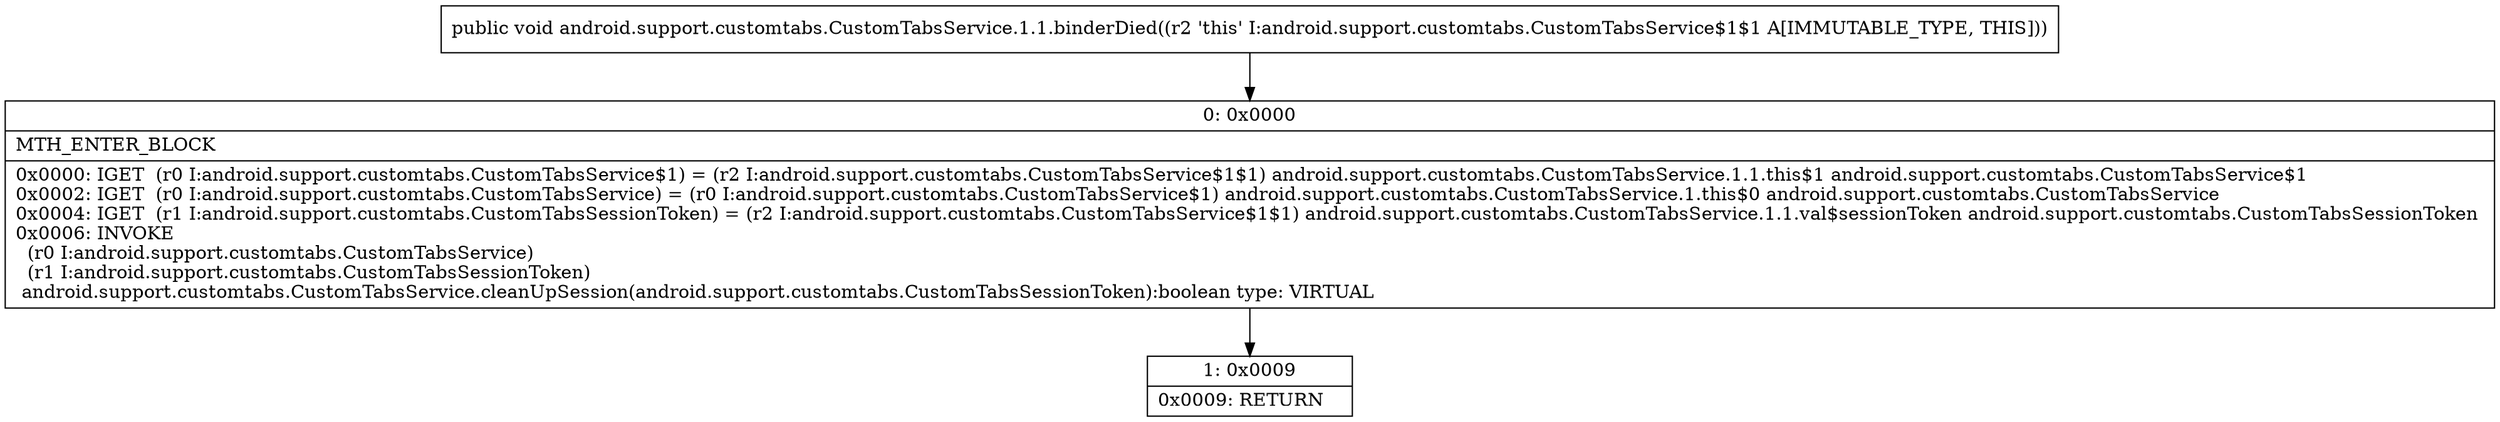 digraph "CFG forandroid.support.customtabs.CustomTabsService.1.1.binderDied()V" {
Node_0 [shape=record,label="{0\:\ 0x0000|MTH_ENTER_BLOCK\l|0x0000: IGET  (r0 I:android.support.customtabs.CustomTabsService$1) = (r2 I:android.support.customtabs.CustomTabsService$1$1) android.support.customtabs.CustomTabsService.1.1.this$1 android.support.customtabs.CustomTabsService$1 \l0x0002: IGET  (r0 I:android.support.customtabs.CustomTabsService) = (r0 I:android.support.customtabs.CustomTabsService$1) android.support.customtabs.CustomTabsService.1.this$0 android.support.customtabs.CustomTabsService \l0x0004: IGET  (r1 I:android.support.customtabs.CustomTabsSessionToken) = (r2 I:android.support.customtabs.CustomTabsService$1$1) android.support.customtabs.CustomTabsService.1.1.val$sessionToken android.support.customtabs.CustomTabsSessionToken \l0x0006: INVOKE  \l  (r0 I:android.support.customtabs.CustomTabsService)\l  (r1 I:android.support.customtabs.CustomTabsSessionToken)\l android.support.customtabs.CustomTabsService.cleanUpSession(android.support.customtabs.CustomTabsSessionToken):boolean type: VIRTUAL \l}"];
Node_1 [shape=record,label="{1\:\ 0x0009|0x0009: RETURN   \l}"];
MethodNode[shape=record,label="{public void android.support.customtabs.CustomTabsService.1.1.binderDied((r2 'this' I:android.support.customtabs.CustomTabsService$1$1 A[IMMUTABLE_TYPE, THIS])) }"];
MethodNode -> Node_0;
Node_0 -> Node_1;
}

